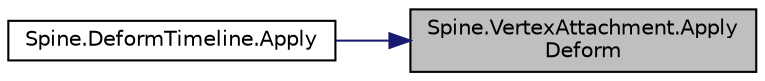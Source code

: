 digraph "Spine.VertexAttachment.ApplyDeform"
{
 // LATEX_PDF_SIZE
  edge [fontname="Helvetica",fontsize="10",labelfontname="Helvetica",labelfontsize="10"];
  node [fontname="Helvetica",fontsize="10",shape=record];
  rankdir="RL";
  Node1 [label="Spine.VertexAttachment.Apply\lDeform",height=0.2,width=0.4,color="black", fillcolor="grey75", style="filled", fontcolor="black",tooltip="Returns true if a deform originally applied to the specified attachment should be applied to this att..."];
  Node1 -> Node2 [dir="back",color="midnightblue",fontsize="10",style="solid"];
  Node2 [label="Spine.DeformTimeline.Apply",height=0.2,width=0.4,color="black", fillcolor="white", style="filled",URL="$class_spine_1_1_deform_timeline.html#af1b1a85838d11f2dc7a03e3aaacf5efa",tooltip="Sets the value(s) for the specified time."];
}
